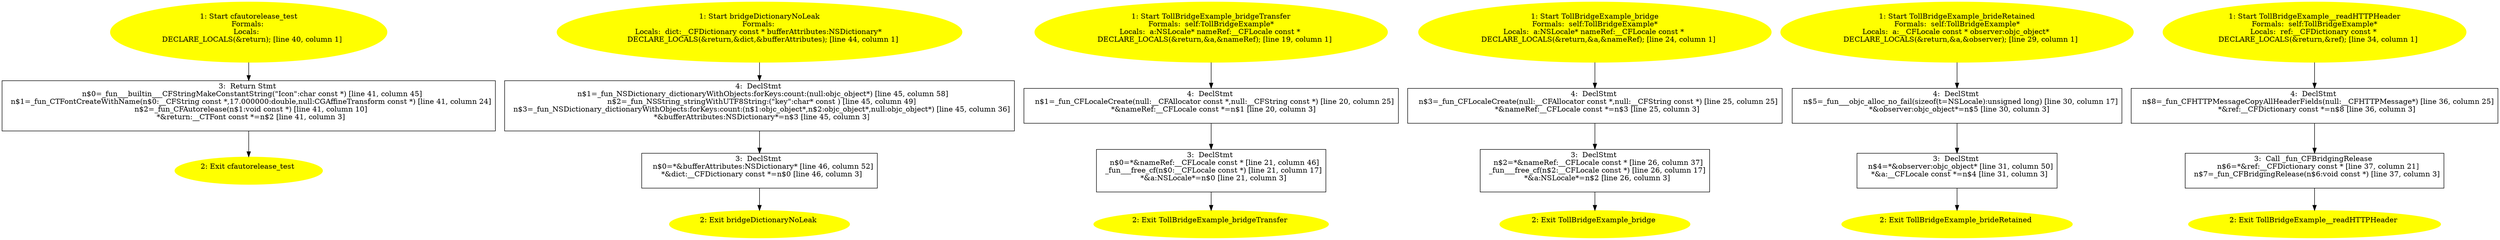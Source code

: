 /* @generated */
digraph cfg {
"cfautorelease_test.2ccea2233b65cd3828a2d5e2571ad69b_1" [label="1: Start cfautorelease_test\nFormals: \nLocals:  \n   DECLARE_LOCALS(&return); [line 40, column 1]\n " color=yellow style=filled]
	

	 "cfautorelease_test.2ccea2233b65cd3828a2d5e2571ad69b_1" -> "cfautorelease_test.2ccea2233b65cd3828a2d5e2571ad69b_3" ;
"cfautorelease_test.2ccea2233b65cd3828a2d5e2571ad69b_2" [label="2: Exit cfautorelease_test \n  " color=yellow style=filled]
	

"cfautorelease_test.2ccea2233b65cd3828a2d5e2571ad69b_3" [label="3:  Return Stmt \n   n$0=_fun___builtin___CFStringMakeConstantString(\"Icon\":char const *) [line 41, column 45]\n  n$1=_fun_CTFontCreateWithName(n$0:__CFString const *,17.000000:double,null:CGAffineTransform const *) [line 41, column 24]\n  n$2=_fun_CFAutorelease(n$1:void const *) [line 41, column 10]\n  *&return:__CTFont const *=n$2 [line 41, column 3]\n " shape="box"]
	

	 "cfautorelease_test.2ccea2233b65cd3828a2d5e2571ad69b_3" -> "cfautorelease_test.2ccea2233b65cd3828a2d5e2571ad69b_2" ;
"bridgeDictionaryNoLeak.a9b55a0c8751bf95138aeb6870d0dec1_1" [label="1: Start bridgeDictionaryNoLeak\nFormals: \nLocals:  dict:__CFDictionary const * bufferAttributes:NSDictionary* \n   DECLARE_LOCALS(&return,&dict,&bufferAttributes); [line 44, column 1]\n " color=yellow style=filled]
	

	 "bridgeDictionaryNoLeak.a9b55a0c8751bf95138aeb6870d0dec1_1" -> "bridgeDictionaryNoLeak.a9b55a0c8751bf95138aeb6870d0dec1_4" ;
"bridgeDictionaryNoLeak.a9b55a0c8751bf95138aeb6870d0dec1_2" [label="2: Exit bridgeDictionaryNoLeak \n  " color=yellow style=filled]
	

"bridgeDictionaryNoLeak.a9b55a0c8751bf95138aeb6870d0dec1_3" [label="3:  DeclStmt \n   n$0=*&bufferAttributes:NSDictionary* [line 46, column 52]\n  *&dict:__CFDictionary const *=n$0 [line 46, column 3]\n " shape="box"]
	

	 "bridgeDictionaryNoLeak.a9b55a0c8751bf95138aeb6870d0dec1_3" -> "bridgeDictionaryNoLeak.a9b55a0c8751bf95138aeb6870d0dec1_2" ;
"bridgeDictionaryNoLeak.a9b55a0c8751bf95138aeb6870d0dec1_4" [label="4:  DeclStmt \n   n$1=_fun_NSDictionary_dictionaryWithObjects:forKeys:count:(null:objc_object*) [line 45, column 58]\n  n$2=_fun_NSString_stringWithUTF8String:(\"key\":char* const ) [line 45, column 49]\n  n$3=_fun_NSDictionary_dictionaryWithObjects:forKeys:count:(n$1:objc_object*,n$2:objc_object*,null:objc_object*) [line 45, column 36]\n  *&bufferAttributes:NSDictionary*=n$3 [line 45, column 3]\n " shape="box"]
	

	 "bridgeDictionaryNoLeak.a9b55a0c8751bf95138aeb6870d0dec1_4" -> "bridgeDictionaryNoLeak.a9b55a0c8751bf95138aeb6870d0dec1_3" ;
"bridgeTransfer#TollBridgeExample#instance.d0065913beb197e891ef0d8a0bb81b38_1" [label="1: Start TollBridgeExample_bridgeTransfer\nFormals:  self:TollBridgeExample*\nLocals:  a:NSLocale* nameRef:__CFLocale const * \n   DECLARE_LOCALS(&return,&a,&nameRef); [line 19, column 1]\n " color=yellow style=filled]
	

	 "bridgeTransfer#TollBridgeExample#instance.d0065913beb197e891ef0d8a0bb81b38_1" -> "bridgeTransfer#TollBridgeExample#instance.d0065913beb197e891ef0d8a0bb81b38_4" ;
"bridgeTransfer#TollBridgeExample#instance.d0065913beb197e891ef0d8a0bb81b38_2" [label="2: Exit TollBridgeExample_bridgeTransfer \n  " color=yellow style=filled]
	

"bridgeTransfer#TollBridgeExample#instance.d0065913beb197e891ef0d8a0bb81b38_3" [label="3:  DeclStmt \n   n$0=*&nameRef:__CFLocale const * [line 21, column 46]\n  _fun___free_cf(n$0:__CFLocale const *) [line 21, column 17]\n  *&a:NSLocale*=n$0 [line 21, column 3]\n " shape="box"]
	

	 "bridgeTransfer#TollBridgeExample#instance.d0065913beb197e891ef0d8a0bb81b38_3" -> "bridgeTransfer#TollBridgeExample#instance.d0065913beb197e891ef0d8a0bb81b38_2" ;
"bridgeTransfer#TollBridgeExample#instance.d0065913beb197e891ef0d8a0bb81b38_4" [label="4:  DeclStmt \n   n$1=_fun_CFLocaleCreate(null:__CFAllocator const *,null:__CFString const *) [line 20, column 25]\n  *&nameRef:__CFLocale const *=n$1 [line 20, column 3]\n " shape="box"]
	

	 "bridgeTransfer#TollBridgeExample#instance.d0065913beb197e891ef0d8a0bb81b38_4" -> "bridgeTransfer#TollBridgeExample#instance.d0065913beb197e891ef0d8a0bb81b38_3" ;
"bridge#TollBridgeExample#instance.fadd5a014118113c960fa1a6e3ff27ba_1" [label="1: Start TollBridgeExample_bridge\nFormals:  self:TollBridgeExample*\nLocals:  a:NSLocale* nameRef:__CFLocale const * \n   DECLARE_LOCALS(&return,&a,&nameRef); [line 24, column 1]\n " color=yellow style=filled]
	

	 "bridge#TollBridgeExample#instance.fadd5a014118113c960fa1a6e3ff27ba_1" -> "bridge#TollBridgeExample#instance.fadd5a014118113c960fa1a6e3ff27ba_4" ;
"bridge#TollBridgeExample#instance.fadd5a014118113c960fa1a6e3ff27ba_2" [label="2: Exit TollBridgeExample_bridge \n  " color=yellow style=filled]
	

"bridge#TollBridgeExample#instance.fadd5a014118113c960fa1a6e3ff27ba_3" [label="3:  DeclStmt \n   n$2=*&nameRef:__CFLocale const * [line 26, column 37]\n  _fun___free_cf(n$2:__CFLocale const *) [line 26, column 17]\n  *&a:NSLocale*=n$2 [line 26, column 3]\n " shape="box"]
	

	 "bridge#TollBridgeExample#instance.fadd5a014118113c960fa1a6e3ff27ba_3" -> "bridge#TollBridgeExample#instance.fadd5a014118113c960fa1a6e3ff27ba_2" ;
"bridge#TollBridgeExample#instance.fadd5a014118113c960fa1a6e3ff27ba_4" [label="4:  DeclStmt \n   n$3=_fun_CFLocaleCreate(null:__CFAllocator const *,null:__CFString const *) [line 25, column 25]\n  *&nameRef:__CFLocale const *=n$3 [line 25, column 3]\n " shape="box"]
	

	 "bridge#TollBridgeExample#instance.fadd5a014118113c960fa1a6e3ff27ba_4" -> "bridge#TollBridgeExample#instance.fadd5a014118113c960fa1a6e3ff27ba_3" ;
"brideRetained#TollBridgeExample#instance.de039e838ea3246eff789fdc0d11405c_1" [label="1: Start TollBridgeExample_brideRetained\nFormals:  self:TollBridgeExample*\nLocals:  a:__CFLocale const * observer:objc_object* \n   DECLARE_LOCALS(&return,&a,&observer); [line 29, column 1]\n " color=yellow style=filled]
	

	 "brideRetained#TollBridgeExample#instance.de039e838ea3246eff789fdc0d11405c_1" -> "brideRetained#TollBridgeExample#instance.de039e838ea3246eff789fdc0d11405c_4" ;
"brideRetained#TollBridgeExample#instance.de039e838ea3246eff789fdc0d11405c_2" [label="2: Exit TollBridgeExample_brideRetained \n  " color=yellow style=filled]
	

"brideRetained#TollBridgeExample#instance.de039e838ea3246eff789fdc0d11405c_3" [label="3:  DeclStmt \n   n$4=*&observer:objc_object* [line 31, column 50]\n  *&a:__CFLocale const *=n$4 [line 31, column 3]\n " shape="box"]
	

	 "brideRetained#TollBridgeExample#instance.de039e838ea3246eff789fdc0d11405c_3" -> "brideRetained#TollBridgeExample#instance.de039e838ea3246eff789fdc0d11405c_2" ;
"brideRetained#TollBridgeExample#instance.de039e838ea3246eff789fdc0d11405c_4" [label="4:  DeclStmt \n   n$5=_fun___objc_alloc_no_fail(sizeof(t=NSLocale):unsigned long) [line 30, column 17]\n  *&observer:objc_object*=n$5 [line 30, column 3]\n " shape="box"]
	

	 "brideRetained#TollBridgeExample#instance.de039e838ea3246eff789fdc0d11405c_4" -> "brideRetained#TollBridgeExample#instance.de039e838ea3246eff789fdc0d11405c_3" ;
"_readHTTPHeader#TollBridgeExample#instance.3d37ce88cf13750e89ba404865a70554_1" [label="1: Start TollBridgeExample__readHTTPHeader\nFormals:  self:TollBridgeExample*\nLocals:  ref:__CFDictionary const * \n   DECLARE_LOCALS(&return,&ref); [line 34, column 1]\n " color=yellow style=filled]
	

	 "_readHTTPHeader#TollBridgeExample#instance.3d37ce88cf13750e89ba404865a70554_1" -> "_readHTTPHeader#TollBridgeExample#instance.3d37ce88cf13750e89ba404865a70554_4" ;
"_readHTTPHeader#TollBridgeExample#instance.3d37ce88cf13750e89ba404865a70554_2" [label="2: Exit TollBridgeExample__readHTTPHeader \n  " color=yellow style=filled]
	

"_readHTTPHeader#TollBridgeExample#instance.3d37ce88cf13750e89ba404865a70554_3" [label="3:  Call _fun_CFBridgingRelease \n   n$6=*&ref:__CFDictionary const * [line 37, column 21]\n  n$7=_fun_CFBridgingRelease(n$6:void const *) [line 37, column 3]\n " shape="box"]
	

	 "_readHTTPHeader#TollBridgeExample#instance.3d37ce88cf13750e89ba404865a70554_3" -> "_readHTTPHeader#TollBridgeExample#instance.3d37ce88cf13750e89ba404865a70554_2" ;
"_readHTTPHeader#TollBridgeExample#instance.3d37ce88cf13750e89ba404865a70554_4" [label="4:  DeclStmt \n   n$8=_fun_CFHTTPMessageCopyAllHeaderFields(null:__CFHTTPMessage*) [line 36, column 25]\n  *&ref:__CFDictionary const *=n$8 [line 36, column 3]\n " shape="box"]
	

	 "_readHTTPHeader#TollBridgeExample#instance.3d37ce88cf13750e89ba404865a70554_4" -> "_readHTTPHeader#TollBridgeExample#instance.3d37ce88cf13750e89ba404865a70554_3" ;
}

